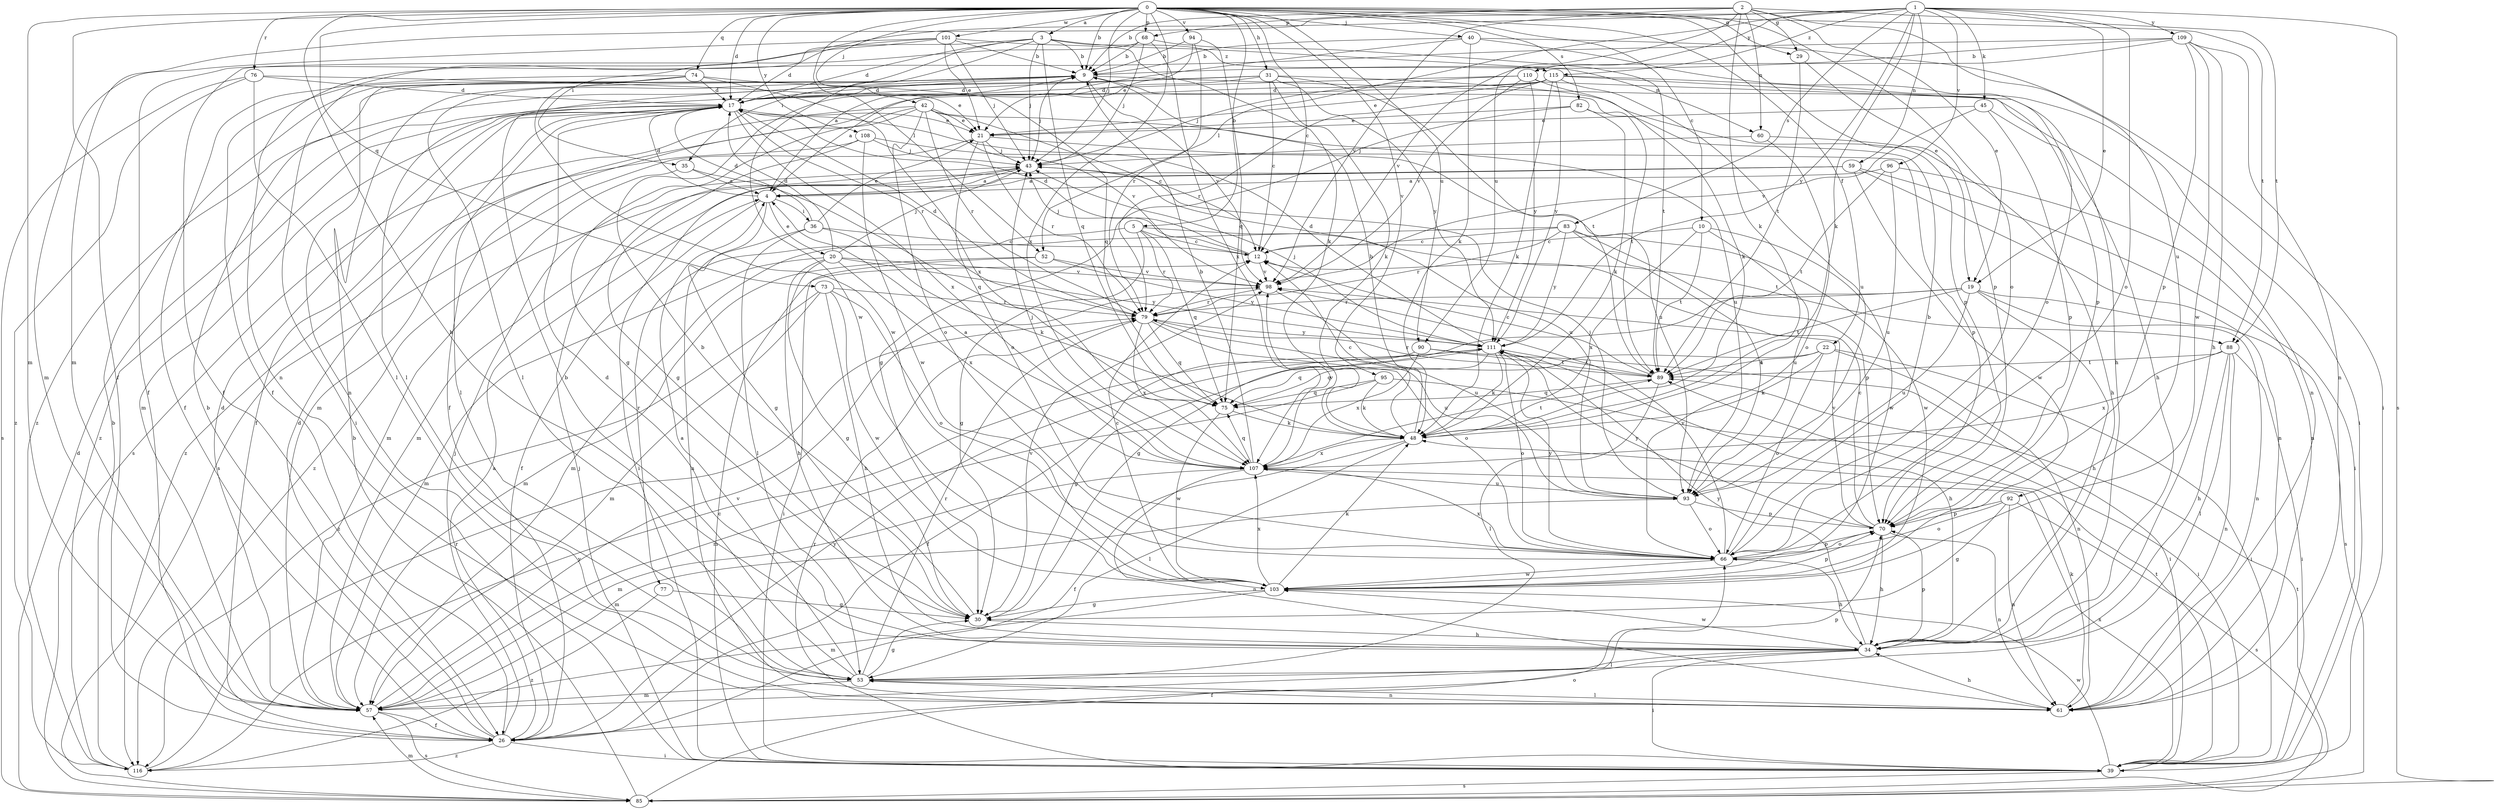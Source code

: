 strict digraph  {
0;
1;
2;
3;
4;
5;
9;
10;
12;
17;
19;
20;
21;
22;
26;
29;
30;
31;
34;
35;
36;
39;
40;
42;
43;
45;
48;
52;
53;
57;
59;
60;
61;
66;
68;
70;
73;
74;
75;
76;
77;
79;
82;
83;
85;
88;
89;
90;
92;
93;
94;
95;
96;
98;
101;
103;
107;
108;
109;
110;
111;
115;
116;
0 -> 3  [label=a];
0 -> 5  [label=b];
0 -> 9  [label=b];
0 -> 10  [label=c];
0 -> 12  [label=c];
0 -> 17  [label=d];
0 -> 19  [label=e];
0 -> 22  [label=f];
0 -> 26  [label=f];
0 -> 29  [label=g];
0 -> 31  [label=h];
0 -> 34  [label=h];
0 -> 40  [label=j];
0 -> 42  [label=j];
0 -> 43  [label=j];
0 -> 52  [label=l];
0 -> 57  [label=m];
0 -> 66  [label=o];
0 -> 68  [label=p];
0 -> 73  [label=q];
0 -> 74  [label=q];
0 -> 76  [label=r];
0 -> 82  [label=s];
0 -> 88  [label=t];
0 -> 90  [label=u];
0 -> 94  [label=v];
0 -> 95  [label=v];
0 -> 101  [label=w];
0 -> 107  [label=x];
0 -> 108  [label=y];
1 -> 19  [label=e];
1 -> 35  [label=i];
1 -> 45  [label=k];
1 -> 48  [label=k];
1 -> 52  [label=l];
1 -> 57  [label=m];
1 -> 59  [label=n];
1 -> 66  [label=o];
1 -> 83  [label=s];
1 -> 85  [label=s];
1 -> 96  [label=v];
1 -> 109  [label=y];
1 -> 110  [label=y];
1 -> 111  [label=y];
1 -> 115  [label=z];
2 -> 9  [label=b];
2 -> 19  [label=e];
2 -> 29  [label=g];
2 -> 48  [label=k];
2 -> 60  [label=n];
2 -> 68  [label=p];
2 -> 88  [label=t];
2 -> 90  [label=u];
2 -> 92  [label=u];
2 -> 98  [label=v];
3 -> 9  [label=b];
3 -> 17  [label=d];
3 -> 26  [label=f];
3 -> 35  [label=i];
3 -> 43  [label=j];
3 -> 60  [label=n];
3 -> 75  [label=q];
3 -> 103  [label=w];
3 -> 115  [label=z];
4 -> 17  [label=d];
4 -> 20  [label=e];
4 -> 26  [label=f];
4 -> 30  [label=g];
4 -> 36  [label=i];
5 -> 12  [label=c];
5 -> 30  [label=g];
5 -> 75  [label=q];
5 -> 77  [label=r];
5 -> 79  [label=r];
5 -> 88  [label=t];
9 -> 17  [label=d];
9 -> 43  [label=j];
9 -> 53  [label=l];
9 -> 61  [label=n];
9 -> 98  [label=v];
10 -> 12  [label=c];
10 -> 89  [label=t];
10 -> 93  [label=u];
10 -> 103  [label=w];
10 -> 107  [label=x];
12 -> 17  [label=d];
12 -> 43  [label=j];
12 -> 98  [label=v];
17 -> 21  [label=e];
17 -> 26  [label=f];
17 -> 53  [label=l];
17 -> 57  [label=m];
17 -> 79  [label=r];
17 -> 107  [label=x];
17 -> 116  [label=z];
19 -> 30  [label=g];
19 -> 34  [label=h];
19 -> 61  [label=n];
19 -> 79  [label=r];
19 -> 85  [label=s];
19 -> 89  [label=t];
19 -> 93  [label=u];
20 -> 17  [label=d];
20 -> 30  [label=g];
20 -> 34  [label=h];
20 -> 43  [label=j];
20 -> 57  [label=m];
20 -> 98  [label=v];
20 -> 107  [label=x];
20 -> 111  [label=y];
21 -> 43  [label=j];
21 -> 66  [label=o];
21 -> 70  [label=p];
21 -> 79  [label=r];
21 -> 85  [label=s];
22 -> 39  [label=i];
22 -> 48  [label=k];
22 -> 61  [label=n];
22 -> 66  [label=o];
22 -> 75  [label=q];
22 -> 89  [label=t];
26 -> 4  [label=a];
26 -> 9  [label=b];
26 -> 17  [label=d];
26 -> 39  [label=i];
26 -> 43  [label=j];
26 -> 111  [label=y];
26 -> 116  [label=z];
29 -> 70  [label=p];
29 -> 89  [label=t];
30 -> 9  [label=b];
30 -> 34  [label=h];
30 -> 98  [label=v];
31 -> 4  [label=a];
31 -> 12  [label=c];
31 -> 17  [label=d];
31 -> 48  [label=k];
31 -> 53  [label=l];
31 -> 70  [label=p];
31 -> 89  [label=t];
31 -> 111  [label=y];
31 -> 116  [label=z];
34 -> 17  [label=d];
34 -> 26  [label=f];
34 -> 39  [label=i];
34 -> 53  [label=l];
34 -> 70  [label=p];
34 -> 103  [label=w];
34 -> 111  [label=y];
35 -> 4  [label=a];
35 -> 57  [label=m];
35 -> 75  [label=q];
36 -> 12  [label=c];
36 -> 17  [label=d];
36 -> 21  [label=e];
36 -> 48  [label=k];
36 -> 53  [label=l];
36 -> 61  [label=n];
39 -> 12  [label=c];
39 -> 43  [label=j];
39 -> 79  [label=r];
39 -> 85  [label=s];
39 -> 89  [label=t];
39 -> 103  [label=w];
39 -> 107  [label=x];
40 -> 4  [label=a];
40 -> 9  [label=b];
40 -> 39  [label=i];
40 -> 48  [label=k];
40 -> 66  [label=o];
42 -> 12  [label=c];
42 -> 21  [label=e];
42 -> 30  [label=g];
42 -> 57  [label=m];
42 -> 66  [label=o];
42 -> 79  [label=r];
42 -> 85  [label=s];
42 -> 93  [label=u];
42 -> 98  [label=v];
43 -> 4  [label=a];
43 -> 39  [label=i];
43 -> 93  [label=u];
45 -> 21  [label=e];
45 -> 34  [label=h];
45 -> 70  [label=p];
45 -> 98  [label=v];
48 -> 9  [label=b];
48 -> 12  [label=c];
48 -> 26  [label=f];
48 -> 53  [label=l];
48 -> 89  [label=t];
48 -> 107  [label=x];
52 -> 39  [label=i];
52 -> 57  [label=m];
52 -> 98  [label=v];
52 -> 111  [label=y];
53 -> 4  [label=a];
53 -> 9  [label=b];
53 -> 30  [label=g];
53 -> 57  [label=m];
53 -> 61  [label=n];
53 -> 79  [label=r];
57 -> 17  [label=d];
57 -> 26  [label=f];
57 -> 70  [label=p];
57 -> 85  [label=s];
57 -> 98  [label=v];
59 -> 4  [label=a];
59 -> 39  [label=i];
59 -> 57  [label=m];
59 -> 61  [label=n];
59 -> 103  [label=w];
59 -> 116  [label=z];
60 -> 34  [label=h];
60 -> 43  [label=j];
60 -> 66  [label=o];
61 -> 34  [label=h];
61 -> 48  [label=k];
61 -> 53  [label=l];
66 -> 9  [label=b];
66 -> 34  [label=h];
66 -> 70  [label=p];
66 -> 98  [label=v];
66 -> 103  [label=w];
66 -> 107  [label=x];
66 -> 111  [label=y];
68 -> 9  [label=b];
68 -> 26  [label=f];
68 -> 43  [label=j];
68 -> 89  [label=t];
68 -> 107  [label=x];
70 -> 12  [label=c];
70 -> 34  [label=h];
70 -> 61  [label=n];
70 -> 66  [label=o];
70 -> 98  [label=v];
70 -> 111  [label=y];
73 -> 34  [label=h];
73 -> 57  [label=m];
73 -> 66  [label=o];
73 -> 79  [label=r];
73 -> 103  [label=w];
73 -> 116  [label=z];
74 -> 17  [label=d];
74 -> 26  [label=f];
74 -> 39  [label=i];
74 -> 61  [label=n];
74 -> 75  [label=q];
74 -> 103  [label=w];
74 -> 107  [label=x];
75 -> 48  [label=k];
75 -> 103  [label=w];
76 -> 17  [label=d];
76 -> 21  [label=e];
76 -> 53  [label=l];
76 -> 85  [label=s];
76 -> 116  [label=z];
77 -> 30  [label=g];
77 -> 116  [label=z];
79 -> 17  [label=d];
79 -> 66  [label=o];
79 -> 75  [label=q];
79 -> 93  [label=u];
79 -> 107  [label=x];
79 -> 111  [label=y];
82 -> 21  [label=e];
82 -> 30  [label=g];
82 -> 48  [label=k];
82 -> 89  [label=t];
83 -> 12  [label=c];
83 -> 57  [label=m];
83 -> 70  [label=p];
83 -> 79  [label=r];
83 -> 93  [label=u];
83 -> 103  [label=w];
83 -> 111  [label=y];
85 -> 9  [label=b];
85 -> 17  [label=d];
85 -> 57  [label=m];
85 -> 66  [label=o];
85 -> 89  [label=t];
88 -> 34  [label=h];
88 -> 39  [label=i];
88 -> 53  [label=l];
88 -> 61  [label=n];
88 -> 89  [label=t];
88 -> 107  [label=x];
89 -> 12  [label=c];
89 -> 53  [label=l];
89 -> 75  [label=q];
89 -> 79  [label=r];
90 -> 26  [label=f];
90 -> 39  [label=i];
90 -> 89  [label=t];
90 -> 107  [label=x];
92 -> 30  [label=g];
92 -> 61  [label=n];
92 -> 66  [label=o];
92 -> 70  [label=p];
92 -> 85  [label=s];
93 -> 43  [label=j];
93 -> 57  [label=m];
93 -> 66  [label=o];
93 -> 70  [label=p];
94 -> 9  [label=b];
94 -> 21  [label=e];
94 -> 75  [label=q];
94 -> 79  [label=r];
95 -> 39  [label=i];
95 -> 48  [label=k];
95 -> 57  [label=m];
95 -> 75  [label=q];
96 -> 4  [label=a];
96 -> 61  [label=n];
96 -> 89  [label=t];
96 -> 93  [label=u];
98 -> 79  [label=r];
98 -> 93  [label=u];
101 -> 9  [label=b];
101 -> 17  [label=d];
101 -> 21  [label=e];
101 -> 43  [label=j];
101 -> 48  [label=k];
101 -> 57  [label=m];
101 -> 61  [label=n];
103 -> 12  [label=c];
103 -> 30  [label=g];
103 -> 48  [label=k];
103 -> 57  [label=m];
103 -> 70  [label=p];
103 -> 107  [label=x];
107 -> 4  [label=a];
107 -> 9  [label=b];
107 -> 43  [label=j];
107 -> 57  [label=m];
107 -> 61  [label=n];
107 -> 75  [label=q];
107 -> 93  [label=u];
107 -> 98  [label=v];
108 -> 30  [label=g];
108 -> 43  [label=j];
108 -> 93  [label=u];
108 -> 103  [label=w];
108 -> 116  [label=z];
109 -> 9  [label=b];
109 -> 26  [label=f];
109 -> 34  [label=h];
109 -> 61  [label=n];
109 -> 70  [label=p];
109 -> 98  [label=v];
109 -> 103  [label=w];
110 -> 17  [label=d];
110 -> 43  [label=j];
110 -> 48  [label=k];
110 -> 70  [label=p];
110 -> 98  [label=v];
110 -> 111  [label=y];
111 -> 17  [label=d];
111 -> 30  [label=g];
111 -> 34  [label=h];
111 -> 43  [label=j];
111 -> 48  [label=k];
111 -> 66  [label=o];
111 -> 75  [label=q];
111 -> 89  [label=t];
115 -> 17  [label=d];
115 -> 21  [label=e];
115 -> 26  [label=f];
115 -> 34  [label=h];
115 -> 39  [label=i];
115 -> 48  [label=k];
115 -> 79  [label=r];
115 -> 93  [label=u];
115 -> 111  [label=y];
116 -> 9  [label=b];
116 -> 79  [label=r];
116 -> 111  [label=y];
}
